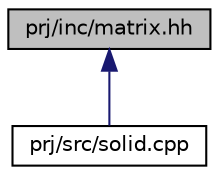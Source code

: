 digraph "prj/inc/matrix.hh"
{
 // LATEX_PDF_SIZE
  edge [fontname="Helvetica",fontsize="10",labelfontname="Helvetica",labelfontsize="10"];
  node [fontname="Helvetica",fontsize="10",shape=record];
  Node1 [label="prj/inc/matrix.hh",height=0.2,width=0.4,color="black", fillcolor="grey75", style="filled", fontcolor="black",tooltip="Ten plik powinien zawierać definicję szablonu matrix<>"];
  Node1 -> Node2 [dir="back",color="midnightblue",fontsize="10",style="solid",fontname="Helvetica"];
  Node2 [label="prj/src/solid.cpp",height=0.2,width=0.4,color="black", fillcolor="white", style="filled",URL="$solid_8cpp.html",tooltip=" "];
}

